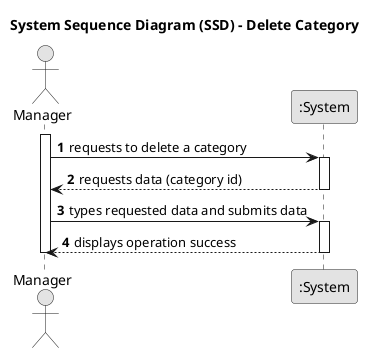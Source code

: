 @startuml
skinparam monochrome true
skinparam packageStyle rectangle
skinparam shadowing false

title System Sequence Diagram (SSD) - Delete Category

autonumber

actor Manager as M
participant ":System" as System

activate M

    M -> System : requests to delete a category
    activate System

        System --> M : requests data (category id)
    deactivate System

    M -> System : types requested data and submits data
    activate System

        System --> M : displays operation success
    deactivate System

deactivate M
@enduml